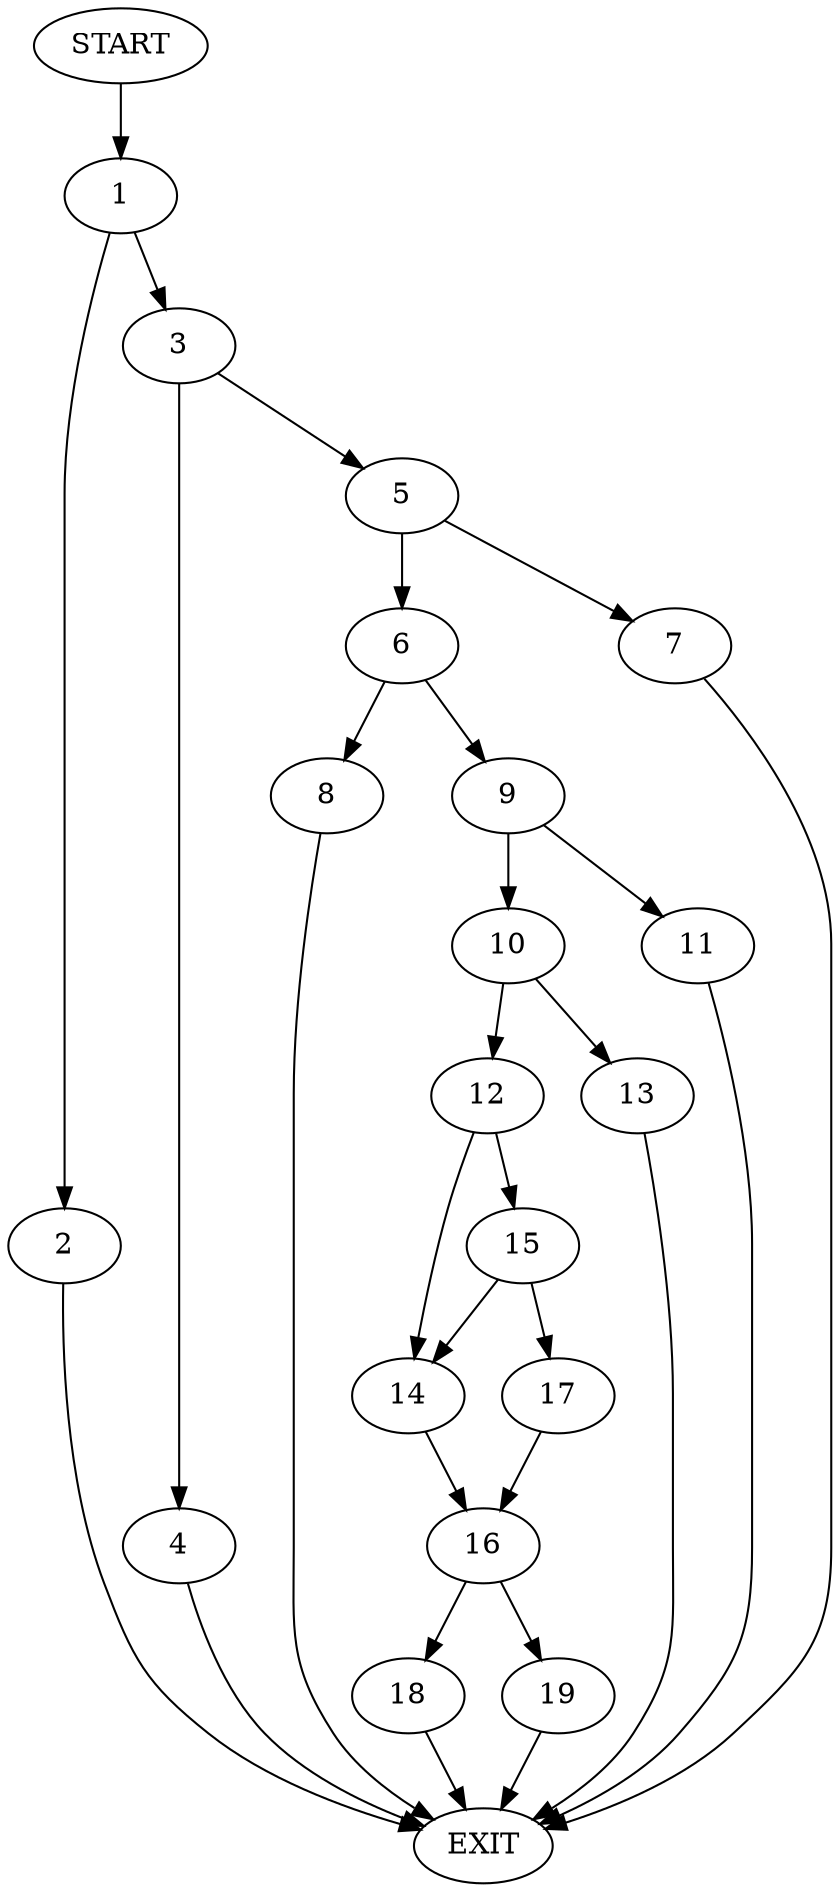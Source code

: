 digraph {
0 [label="START"]
20 [label="EXIT"]
0 -> 1
1 -> 2
1 -> 3
2 -> 20
3 -> 4
3 -> 5
5 -> 6
5 -> 7
4 -> 20
7 -> 20
6 -> 8
6 -> 9
9 -> 10
9 -> 11
8 -> 20
11 -> 20
10 -> 12
10 -> 13
13 -> 20
12 -> 14
12 -> 15
14 -> 16
15 -> 17
15 -> 14
17 -> 16
16 -> 18
16 -> 19
18 -> 20
19 -> 20
}
